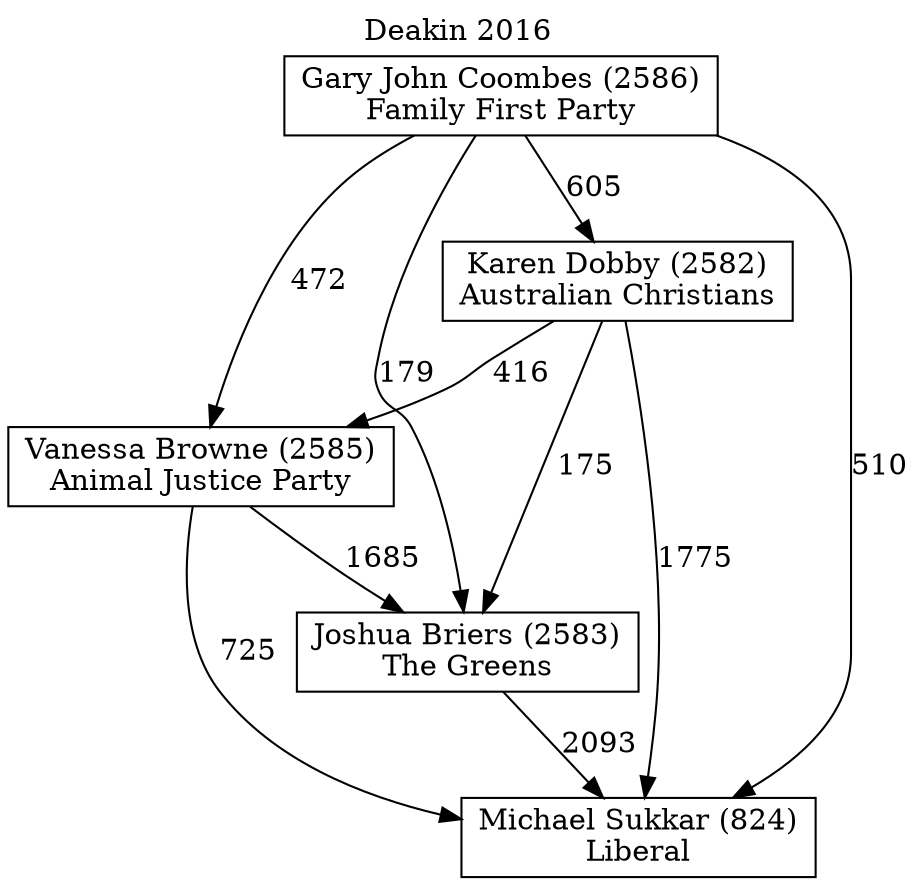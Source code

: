 // House preference flow
digraph "Michael Sukkar (824)_Deakin_2016" {
	graph [label="Deakin 2016" labelloc=t mclimit=10]
	node [shape=box]
	"Michael Sukkar (824)" [label="Michael Sukkar (824)
Liberal"]
	"Karen Dobby (2582)" [label="Karen Dobby (2582)
Australian Christians"]
	"Vanessa Browne (2585)" [label="Vanessa Browne (2585)
Animal Justice Party"]
	"Gary John Coombes (2586)" [label="Gary John Coombes (2586)
Family First Party"]
	"Joshua Briers (2583)" [label="Joshua Briers (2583)
The Greens"]
	"Vanessa Browne (2585)" -> "Michael Sukkar (824)" [label=725]
	"Gary John Coombes (2586)" -> "Joshua Briers (2583)" [label=179]
	"Karen Dobby (2582)" -> "Joshua Briers (2583)" [label=175]
	"Karen Dobby (2582)" -> "Michael Sukkar (824)" [label=1775]
	"Karen Dobby (2582)" -> "Vanessa Browne (2585)" [label=416]
	"Vanessa Browne (2585)" -> "Joshua Briers (2583)" [label=1685]
	"Gary John Coombes (2586)" -> "Michael Sukkar (824)" [label=510]
	"Gary John Coombes (2586)" -> "Karen Dobby (2582)" [label=605]
	"Gary John Coombes (2586)" -> "Vanessa Browne (2585)" [label=472]
	"Joshua Briers (2583)" -> "Michael Sukkar (824)" [label=2093]
}

